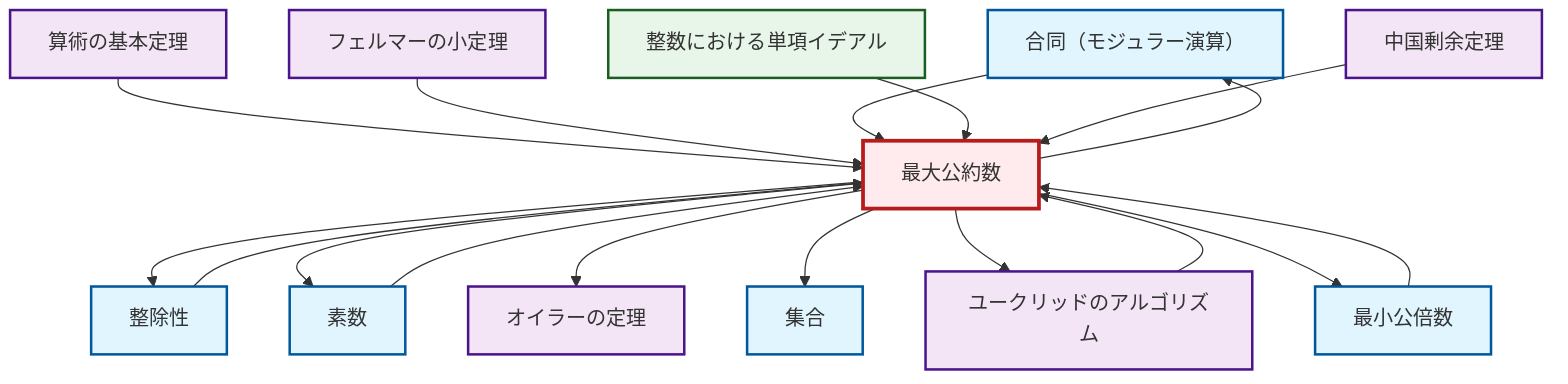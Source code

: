 graph TD
    classDef definition fill:#e1f5fe,stroke:#01579b,stroke-width:2px
    classDef theorem fill:#f3e5f5,stroke:#4a148c,stroke-width:2px
    classDef axiom fill:#fff3e0,stroke:#e65100,stroke-width:2px
    classDef example fill:#e8f5e9,stroke:#1b5e20,stroke-width:2px
    classDef current fill:#ffebee,stroke:#b71c1c,stroke-width:3px
    thm-euler["オイラーの定理"]:::theorem
    def-congruence["合同（モジュラー演算）"]:::definition
    thm-fundamental-arithmetic["算術の基本定理"]:::theorem
    thm-chinese-remainder["中国剰余定理"]:::theorem
    ex-principal-ideal["整数における単項イデアル"]:::example
    def-prime["素数"]:::definition
    thm-fermat-little["フェルマーの小定理"]:::theorem
    def-gcd["最大公約数"]:::definition
    def-lcm["最小公倍数"]:::definition
    def-divisibility["整除性"]:::definition
    def-set["集合"]:::definition
    thm-euclidean-algorithm["ユークリッドのアルゴリズム"]:::theorem
    def-gcd --> def-divisibility
    def-gcd --> def-prime
    thm-fundamental-arithmetic --> def-gcd
    def-gcd --> thm-euler
    thm-fermat-little --> def-gcd
    def-gcd --> def-set
    def-congruence --> def-gcd
    def-lcm --> def-gcd
    ex-principal-ideal --> def-gcd
    thm-chinese-remainder --> def-gcd
    def-gcd --> def-congruence
    def-gcd --> thm-euclidean-algorithm
    def-divisibility --> def-gcd
    def-gcd --> def-lcm
    def-prime --> def-gcd
    thm-euclidean-algorithm --> def-gcd
    class def-gcd current